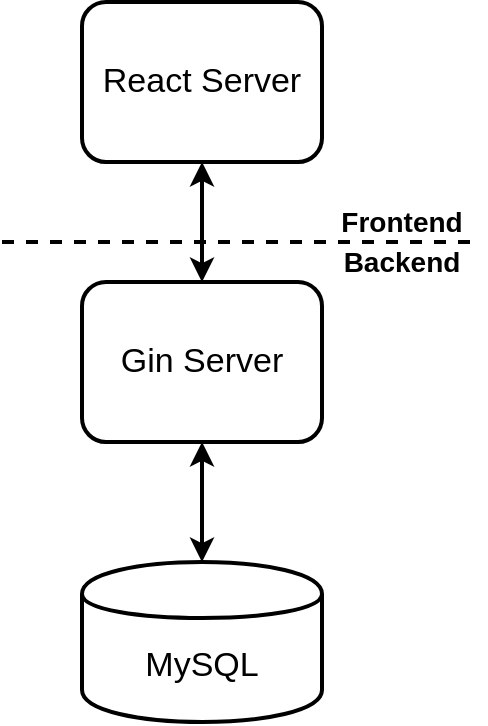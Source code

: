 <mxfile version="12.5.8" type="device"><diagram id="zyG9MGMUqCJ5AML8q7jE" name="Page-1"><mxGraphModel dx="946" dy="540" grid="1" gridSize="10" guides="1" tooltips="1" connect="1" arrows="1" fold="1" page="1" pageScale="1" pageWidth="3000" pageHeight="3000" math="0" shadow="0"><root><mxCell id="0"/><mxCell id="1" parent="0"/><mxCell id="6PpY-fQkTsMMAUFj8Ngm-1" value="&lt;font style=&quot;font-size: 17px&quot;&gt;React Server&lt;/font&gt;" style="rounded=1;whiteSpace=wrap;html=1;strokeWidth=2;" vertex="1" parent="1"><mxGeometry x="240" y="200" width="120" height="80" as="geometry"/></mxCell><mxCell id="6PpY-fQkTsMMAUFj8Ngm-2" value="&lt;font style=&quot;font-size: 17px&quot;&gt;Gin Server&lt;/font&gt;" style="rounded=1;whiteSpace=wrap;html=1;strokeWidth=2;" vertex="1" parent="1"><mxGeometry x="240" y="340" width="120" height="80" as="geometry"/></mxCell><mxCell id="6PpY-fQkTsMMAUFj8Ngm-3" value="&lt;font style=&quot;font-size: 17px&quot;&gt;MySQL&lt;/font&gt;" style="shape=cylinder;whiteSpace=wrap;html=1;boundedLbl=1;backgroundOutline=1;strokeWidth=2;" vertex="1" parent="1"><mxGeometry x="240" y="480" width="120" height="80" as="geometry"/></mxCell><mxCell id="6PpY-fQkTsMMAUFj8Ngm-4" value="" style="endArrow=classic;startArrow=classic;html=1;entryX=0.5;entryY=1;entryDx=0;entryDy=0;exitX=0.5;exitY=0;exitDx=0;exitDy=0;strokeWidth=2;" edge="1" parent="1" source="6PpY-fQkTsMMAUFj8Ngm-2" target="6PpY-fQkTsMMAUFj8Ngm-1"><mxGeometry width="50" height="50" relative="1" as="geometry"><mxPoint x="240" y="630" as="sourcePoint"/><mxPoint x="290" y="580" as="targetPoint"/></mxGeometry></mxCell><mxCell id="6PpY-fQkTsMMAUFj8Ngm-5" value="" style="endArrow=classic;startArrow=classic;html=1;entryX=0.5;entryY=1;entryDx=0;entryDy=0;exitX=0.5;exitY=0;exitDx=0;exitDy=0;strokeWidth=2;" edge="1" parent="1" source="6PpY-fQkTsMMAUFj8Ngm-3" target="6PpY-fQkTsMMAUFj8Ngm-2"><mxGeometry width="50" height="50" relative="1" as="geometry"><mxPoint x="530" y="320" as="sourcePoint"/><mxPoint x="530" y="260" as="targetPoint"/></mxGeometry></mxCell><mxCell id="6PpY-fQkTsMMAUFj8Ngm-6" value="" style="endArrow=none;dashed=1;html=1;strokeWidth=2;" edge="1" parent="1"><mxGeometry width="50" height="50" relative="1" as="geometry"><mxPoint x="200" y="320" as="sourcePoint"/><mxPoint x="440" y="320" as="targetPoint"/></mxGeometry></mxCell><mxCell id="6PpY-fQkTsMMAUFj8Ngm-7" value="&lt;font style=&quot;font-size: 14px&quot;&gt;&lt;b&gt;Frontend&lt;/b&gt;&lt;/font&gt;" style="text;html=1;strokeColor=none;fillColor=none;align=center;verticalAlign=middle;whiteSpace=wrap;rounded=0;" vertex="1" parent="1"><mxGeometry x="360" y="300" width="80" height="20" as="geometry"/></mxCell><mxCell id="6PpY-fQkTsMMAUFj8Ngm-8" value="&lt;font style=&quot;font-size: 14px&quot;&gt;&lt;b&gt;Backend&lt;/b&gt;&lt;/font&gt;" style="text;html=1;strokeColor=none;fillColor=none;align=center;verticalAlign=middle;whiteSpace=wrap;rounded=0;" vertex="1" parent="1"><mxGeometry x="360" y="320" width="80" height="20" as="geometry"/></mxCell></root></mxGraphModel></diagram></mxfile>